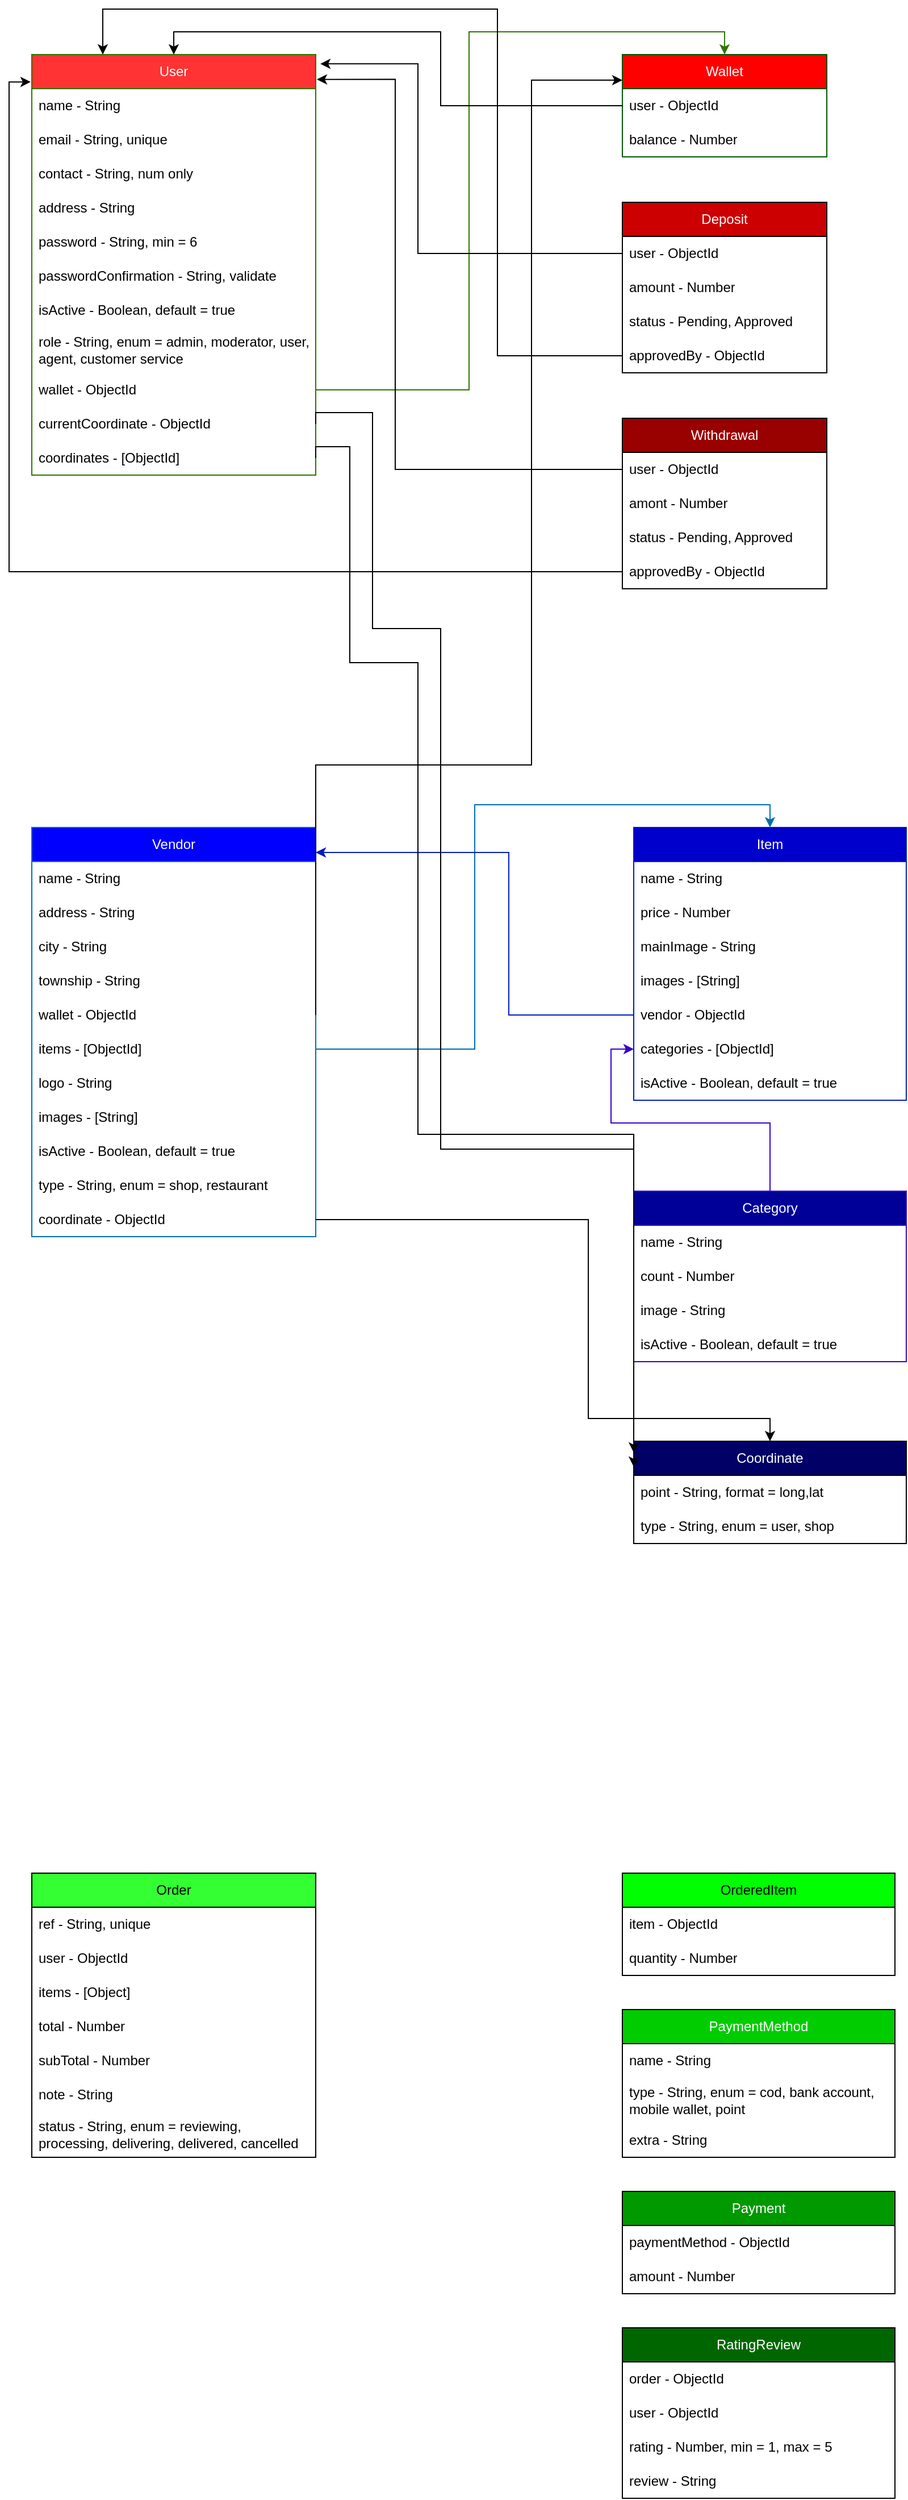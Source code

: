 <mxfile version="21.6.1" type="device">
  <diagram name="Page-1" id="5-1GNrV8YkJpzwmHrGI8">
    <mxGraphModel dx="954" dy="560" grid="1" gridSize="10" guides="1" tooltips="1" connect="1" arrows="1" fold="1" page="1" pageScale="1" pageWidth="850" pageHeight="1100" math="0" shadow="0">
      <root>
        <mxCell id="0" />
        <mxCell id="1" parent="0" />
        <mxCell id="QXEGot7Zt8kFoH2Qm_27-1" value="User" style="swimlane;fontStyle=0;childLayout=stackLayout;horizontal=1;startSize=30;horizontalStack=0;resizeParent=1;resizeParentMax=0;resizeLast=0;collapsible=1;marginBottom=0;whiteSpace=wrap;html=1;fillColor=#FF3333;fontColor=#ffffff;strokeColor=#2D7600;" vertex="1" parent="1">
          <mxGeometry x="120" y="120" width="250" height="370" as="geometry" />
        </mxCell>
        <mxCell id="QXEGot7Zt8kFoH2Qm_27-2" value="name - String" style="text;strokeColor=none;fillColor=none;align=left;verticalAlign=middle;spacingLeft=4;spacingRight=4;overflow=hidden;points=[[0,0.5],[1,0.5]];portConstraint=eastwest;rotatable=0;whiteSpace=wrap;html=1;" vertex="1" parent="QXEGot7Zt8kFoH2Qm_27-1">
          <mxGeometry y="30" width="250" height="30" as="geometry" />
        </mxCell>
        <mxCell id="QXEGot7Zt8kFoH2Qm_27-3" value="email - String, unique" style="text;strokeColor=none;fillColor=none;align=left;verticalAlign=middle;spacingLeft=4;spacingRight=4;overflow=hidden;points=[[0,0.5],[1,0.5]];portConstraint=eastwest;rotatable=0;whiteSpace=wrap;html=1;" vertex="1" parent="QXEGot7Zt8kFoH2Qm_27-1">
          <mxGeometry y="60" width="250" height="30" as="geometry" />
        </mxCell>
        <mxCell id="QXEGot7Zt8kFoH2Qm_27-4" value="contact - String, num only" style="text;strokeColor=none;fillColor=none;align=left;verticalAlign=middle;spacingLeft=4;spacingRight=4;overflow=hidden;points=[[0,0.5],[1,0.5]];portConstraint=eastwest;rotatable=0;whiteSpace=wrap;html=1;" vertex="1" parent="QXEGot7Zt8kFoH2Qm_27-1">
          <mxGeometry y="90" width="250" height="30" as="geometry" />
        </mxCell>
        <mxCell id="QXEGot7Zt8kFoH2Qm_27-5" value="address - String" style="text;strokeColor=none;fillColor=none;align=left;verticalAlign=middle;spacingLeft=4;spacingRight=4;overflow=hidden;points=[[0,0.5],[1,0.5]];portConstraint=eastwest;rotatable=0;whiteSpace=wrap;html=1;" vertex="1" parent="QXEGot7Zt8kFoH2Qm_27-1">
          <mxGeometry y="120" width="250" height="30" as="geometry" />
        </mxCell>
        <mxCell id="QXEGot7Zt8kFoH2Qm_27-6" value="password - String, min = 6" style="text;strokeColor=none;fillColor=none;align=left;verticalAlign=middle;spacingLeft=4;spacingRight=4;overflow=hidden;points=[[0,0.5],[1,0.5]];portConstraint=eastwest;rotatable=0;whiteSpace=wrap;html=1;" vertex="1" parent="QXEGot7Zt8kFoH2Qm_27-1">
          <mxGeometry y="150" width="250" height="30" as="geometry" />
        </mxCell>
        <mxCell id="QXEGot7Zt8kFoH2Qm_27-7" value="passwordConfirmation - String, validate" style="text;strokeColor=none;fillColor=none;align=left;verticalAlign=middle;spacingLeft=4;spacingRight=4;overflow=hidden;points=[[0,0.5],[1,0.5]];portConstraint=eastwest;rotatable=0;whiteSpace=wrap;html=1;" vertex="1" parent="QXEGot7Zt8kFoH2Qm_27-1">
          <mxGeometry y="180" width="250" height="30" as="geometry" />
        </mxCell>
        <mxCell id="QXEGot7Zt8kFoH2Qm_27-8" value="isActive - Boolean, default = true" style="text;strokeColor=none;fillColor=none;align=left;verticalAlign=middle;spacingLeft=4;spacingRight=4;overflow=hidden;points=[[0,0.5],[1,0.5]];portConstraint=eastwest;rotatable=0;whiteSpace=wrap;html=1;" vertex="1" parent="QXEGot7Zt8kFoH2Qm_27-1">
          <mxGeometry y="210" width="250" height="30" as="geometry" />
        </mxCell>
        <mxCell id="QXEGot7Zt8kFoH2Qm_27-9" value="role - String, enum = admin, moderator, user, agent, customer service" style="text;strokeColor=none;fillColor=none;align=left;verticalAlign=middle;spacingLeft=4;spacingRight=4;overflow=hidden;points=[[0,0.5],[1,0.5]];portConstraint=eastwest;rotatable=0;whiteSpace=wrap;html=1;" vertex="1" parent="QXEGot7Zt8kFoH2Qm_27-1">
          <mxGeometry y="240" width="250" height="40" as="geometry" />
        </mxCell>
        <mxCell id="QXEGot7Zt8kFoH2Qm_27-10" value="wallet - ObjectId" style="text;strokeColor=none;fillColor=none;align=left;verticalAlign=middle;spacingLeft=4;spacingRight=4;overflow=hidden;points=[[0,0.5],[1,0.5]];portConstraint=eastwest;rotatable=0;whiteSpace=wrap;html=1;" vertex="1" parent="QXEGot7Zt8kFoH2Qm_27-1">
          <mxGeometry y="280" width="250" height="30" as="geometry" />
        </mxCell>
        <mxCell id="QXEGot7Zt8kFoH2Qm_27-58" value="currentCoordinate - ObjectId" style="text;strokeColor=none;fillColor=none;align=left;verticalAlign=middle;spacingLeft=4;spacingRight=4;overflow=hidden;points=[[0,0.5],[1,0.5]];portConstraint=eastwest;rotatable=0;whiteSpace=wrap;html=1;" vertex="1" parent="QXEGot7Zt8kFoH2Qm_27-1">
          <mxGeometry y="310" width="250" height="30" as="geometry" />
        </mxCell>
        <mxCell id="QXEGot7Zt8kFoH2Qm_27-22" value="coordinates - [ObjectId]" style="text;strokeColor=none;fillColor=none;align=left;verticalAlign=middle;spacingLeft=4;spacingRight=4;overflow=hidden;points=[[0,0.5],[1,0.5]];portConstraint=eastwest;rotatable=0;whiteSpace=wrap;html=1;" vertex="1" parent="QXEGot7Zt8kFoH2Qm_27-1">
          <mxGeometry y="340" width="250" height="30" as="geometry" />
        </mxCell>
        <mxCell id="QXEGot7Zt8kFoH2Qm_27-11" value="Wallet" style="swimlane;fontStyle=0;childLayout=stackLayout;horizontal=1;startSize=30;horizontalStack=0;resizeParent=1;resizeParentMax=0;resizeLast=0;collapsible=1;marginBottom=0;whiteSpace=wrap;html=1;fillColor=#FF0000;fontColor=#ffffff;strokeColor=#005700;" vertex="1" parent="1">
          <mxGeometry x="640" y="120" width="180" height="90" as="geometry" />
        </mxCell>
        <mxCell id="QXEGot7Zt8kFoH2Qm_27-12" value="user - ObjectId" style="text;strokeColor=none;fillColor=none;align=left;verticalAlign=middle;spacingLeft=4;spacingRight=4;overflow=hidden;points=[[0,0.5],[1,0.5]];portConstraint=eastwest;rotatable=0;whiteSpace=wrap;html=1;" vertex="1" parent="QXEGot7Zt8kFoH2Qm_27-11">
          <mxGeometry y="30" width="180" height="30" as="geometry" />
        </mxCell>
        <mxCell id="QXEGot7Zt8kFoH2Qm_27-13" value="balance - Number" style="text;strokeColor=none;fillColor=none;align=left;verticalAlign=middle;spacingLeft=4;spacingRight=4;overflow=hidden;points=[[0,0.5],[1,0.5]];portConstraint=eastwest;rotatable=0;whiteSpace=wrap;html=1;" vertex="1" parent="QXEGot7Zt8kFoH2Qm_27-11">
          <mxGeometry y="60" width="180" height="30" as="geometry" />
        </mxCell>
        <mxCell id="QXEGot7Zt8kFoH2Qm_27-17" style="edgeStyle=orthogonalEdgeStyle;rounded=0;orthogonalLoop=1;jettySize=auto;html=1;exitX=1;exitY=0.5;exitDx=0;exitDy=0;entryX=0.5;entryY=0;entryDx=0;entryDy=0;fillColor=#60a917;strokeColor=#2D7600;" edge="1" parent="1" source="QXEGot7Zt8kFoH2Qm_27-10" target="QXEGot7Zt8kFoH2Qm_27-11">
          <mxGeometry relative="1" as="geometry" />
        </mxCell>
        <mxCell id="QXEGot7Zt8kFoH2Qm_27-19" value="Vendor" style="swimlane;fontStyle=0;childLayout=stackLayout;horizontal=1;startSize=30;horizontalStack=0;resizeParent=1;resizeParentMax=0;resizeLast=0;collapsible=1;marginBottom=0;whiteSpace=wrap;html=1;fillColor=#0000FF;fontColor=#ffffff;strokeColor=#006EAF;" vertex="1" parent="1">
          <mxGeometry x="120" y="800" width="250" height="360" as="geometry" />
        </mxCell>
        <mxCell id="QXEGot7Zt8kFoH2Qm_27-20" value="name - String" style="text;strokeColor=none;fillColor=none;align=left;verticalAlign=middle;spacingLeft=4;spacingRight=4;overflow=hidden;points=[[0,0.5],[1,0.5]];portConstraint=eastwest;rotatable=0;whiteSpace=wrap;html=1;" vertex="1" parent="QXEGot7Zt8kFoH2Qm_27-19">
          <mxGeometry y="30" width="250" height="30" as="geometry" />
        </mxCell>
        <mxCell id="QXEGot7Zt8kFoH2Qm_27-21" value="address - String" style="text;strokeColor=none;fillColor=none;align=left;verticalAlign=middle;spacingLeft=4;spacingRight=4;overflow=hidden;points=[[0,0.5],[1,0.5]];portConstraint=eastwest;rotatable=0;whiteSpace=wrap;html=1;" vertex="1" parent="QXEGot7Zt8kFoH2Qm_27-19">
          <mxGeometry y="60" width="250" height="30" as="geometry" />
        </mxCell>
        <mxCell id="QXEGot7Zt8kFoH2Qm_27-23" value="city - String" style="text;strokeColor=none;fillColor=none;align=left;verticalAlign=middle;spacingLeft=4;spacingRight=4;overflow=hidden;points=[[0,0.5],[1,0.5]];portConstraint=eastwest;rotatable=0;whiteSpace=wrap;html=1;" vertex="1" parent="QXEGot7Zt8kFoH2Qm_27-19">
          <mxGeometry y="90" width="250" height="30" as="geometry" />
        </mxCell>
        <mxCell id="QXEGot7Zt8kFoH2Qm_27-24" value="township - String" style="text;strokeColor=none;fillColor=none;align=left;verticalAlign=middle;spacingLeft=4;spacingRight=4;overflow=hidden;points=[[0,0.5],[1,0.5]];portConstraint=eastwest;rotatable=0;whiteSpace=wrap;html=1;" vertex="1" parent="QXEGot7Zt8kFoH2Qm_27-19">
          <mxGeometry y="120" width="250" height="30" as="geometry" />
        </mxCell>
        <mxCell id="QXEGot7Zt8kFoH2Qm_27-25" value="wallet - ObjectId" style="text;strokeColor=none;fillColor=none;align=left;verticalAlign=middle;spacingLeft=4;spacingRight=4;overflow=hidden;points=[[0,0.5],[1,0.5]];portConstraint=eastwest;rotatable=0;whiteSpace=wrap;html=1;" vertex="1" parent="QXEGot7Zt8kFoH2Qm_27-19">
          <mxGeometry y="150" width="250" height="30" as="geometry" />
        </mxCell>
        <mxCell id="QXEGot7Zt8kFoH2Qm_27-34" value="items - [ObjectId]" style="text;strokeColor=none;fillColor=none;align=left;verticalAlign=middle;spacingLeft=4;spacingRight=4;overflow=hidden;points=[[0,0.5],[1,0.5]];portConstraint=eastwest;rotatable=0;whiteSpace=wrap;html=1;" vertex="1" parent="QXEGot7Zt8kFoH2Qm_27-19">
          <mxGeometry y="180" width="250" height="30" as="geometry" />
        </mxCell>
        <mxCell id="QXEGot7Zt8kFoH2Qm_27-42" value="logo - String" style="text;strokeColor=none;fillColor=none;align=left;verticalAlign=middle;spacingLeft=4;spacingRight=4;overflow=hidden;points=[[0,0.5],[1,0.5]];portConstraint=eastwest;rotatable=0;whiteSpace=wrap;html=1;" vertex="1" parent="QXEGot7Zt8kFoH2Qm_27-19">
          <mxGeometry y="210" width="250" height="30" as="geometry" />
        </mxCell>
        <mxCell id="QXEGot7Zt8kFoH2Qm_27-43" value="images - [String]" style="text;strokeColor=none;fillColor=none;align=left;verticalAlign=middle;spacingLeft=4;spacingRight=4;overflow=hidden;points=[[0,0.5],[1,0.5]];portConstraint=eastwest;rotatable=0;whiteSpace=wrap;html=1;" vertex="1" parent="QXEGot7Zt8kFoH2Qm_27-19">
          <mxGeometry y="240" width="250" height="30" as="geometry" />
        </mxCell>
        <mxCell id="QXEGot7Zt8kFoH2Qm_27-46" value="isActive - Boolean, default = true" style="text;strokeColor=none;fillColor=none;align=left;verticalAlign=middle;spacingLeft=4;spacingRight=4;overflow=hidden;points=[[0,0.5],[1,0.5]];portConstraint=eastwest;rotatable=0;whiteSpace=wrap;html=1;" vertex="1" parent="QXEGot7Zt8kFoH2Qm_27-19">
          <mxGeometry y="270" width="250" height="30" as="geometry" />
        </mxCell>
        <mxCell id="QXEGot7Zt8kFoH2Qm_27-69" value="type - String, enum = shop, restaurant" style="text;strokeColor=none;fillColor=none;align=left;verticalAlign=middle;spacingLeft=4;spacingRight=4;overflow=hidden;points=[[0,0.5],[1,0.5]];portConstraint=eastwest;rotatable=0;whiteSpace=wrap;html=1;" vertex="1" parent="QXEGot7Zt8kFoH2Qm_27-19">
          <mxGeometry y="300" width="250" height="30" as="geometry" />
        </mxCell>
        <mxCell id="QXEGot7Zt8kFoH2Qm_27-71" value="coordinate - ObjectId" style="text;strokeColor=none;fillColor=none;align=left;verticalAlign=middle;spacingLeft=4;spacingRight=4;overflow=hidden;points=[[0,0.5],[1,0.5]];portConstraint=eastwest;rotatable=0;whiteSpace=wrap;html=1;" vertex="1" parent="QXEGot7Zt8kFoH2Qm_27-19">
          <mxGeometry y="330" width="250" height="30" as="geometry" />
        </mxCell>
        <mxCell id="QXEGot7Zt8kFoH2Qm_27-30" value="Item" style="swimlane;fontStyle=0;childLayout=stackLayout;horizontal=1;startSize=30;horizontalStack=0;resizeParent=1;resizeParentMax=0;resizeLast=0;collapsible=1;marginBottom=0;whiteSpace=wrap;html=1;fillColor=#0000CC;fontColor=#ffffff;strokeColor=#001DBC;" vertex="1" parent="1">
          <mxGeometry x="650" y="800" width="240" height="240" as="geometry" />
        </mxCell>
        <mxCell id="QXEGot7Zt8kFoH2Qm_27-31" value="name - String" style="text;strokeColor=none;fillColor=none;align=left;verticalAlign=middle;spacingLeft=4;spacingRight=4;overflow=hidden;points=[[0,0.5],[1,0.5]];portConstraint=eastwest;rotatable=0;whiteSpace=wrap;html=1;" vertex="1" parent="QXEGot7Zt8kFoH2Qm_27-30">
          <mxGeometry y="30" width="240" height="30" as="geometry" />
        </mxCell>
        <mxCell id="QXEGot7Zt8kFoH2Qm_27-32" value="price - Number" style="text;strokeColor=none;fillColor=none;align=left;verticalAlign=middle;spacingLeft=4;spacingRight=4;overflow=hidden;points=[[0,0.5],[1,0.5]];portConstraint=eastwest;rotatable=0;whiteSpace=wrap;html=1;" vertex="1" parent="QXEGot7Zt8kFoH2Qm_27-30">
          <mxGeometry y="60" width="240" height="30" as="geometry" />
        </mxCell>
        <mxCell id="QXEGot7Zt8kFoH2Qm_27-44" value="mainImage - String" style="text;strokeColor=none;fillColor=none;align=left;verticalAlign=middle;spacingLeft=4;spacingRight=4;overflow=hidden;points=[[0,0.5],[1,0.5]];portConstraint=eastwest;rotatable=0;whiteSpace=wrap;html=1;" vertex="1" parent="QXEGot7Zt8kFoH2Qm_27-30">
          <mxGeometry y="90" width="240" height="30" as="geometry" />
        </mxCell>
        <mxCell id="QXEGot7Zt8kFoH2Qm_27-45" value="images - [String]" style="text;strokeColor=none;fillColor=none;align=left;verticalAlign=middle;spacingLeft=4;spacingRight=4;overflow=hidden;points=[[0,0.5],[1,0.5]];portConstraint=eastwest;rotatable=0;whiteSpace=wrap;html=1;" vertex="1" parent="QXEGot7Zt8kFoH2Qm_27-30">
          <mxGeometry y="120" width="240" height="30" as="geometry" />
        </mxCell>
        <mxCell id="QXEGot7Zt8kFoH2Qm_27-48" value="vendor - ObjectId" style="text;strokeColor=none;fillColor=none;align=left;verticalAlign=middle;spacingLeft=4;spacingRight=4;overflow=hidden;points=[[0,0.5],[1,0.5]];portConstraint=eastwest;rotatable=0;whiteSpace=wrap;html=1;" vertex="1" parent="QXEGot7Zt8kFoH2Qm_27-30">
          <mxGeometry y="150" width="240" height="30" as="geometry" />
        </mxCell>
        <mxCell id="QXEGot7Zt8kFoH2Qm_27-50" value="categories - [ObjectId]" style="text;strokeColor=none;fillColor=none;align=left;verticalAlign=middle;spacingLeft=4;spacingRight=4;overflow=hidden;points=[[0,0.5],[1,0.5]];portConstraint=eastwest;rotatable=0;whiteSpace=wrap;html=1;" vertex="1" parent="QXEGot7Zt8kFoH2Qm_27-30">
          <mxGeometry y="180" width="240" height="30" as="geometry" />
        </mxCell>
        <mxCell id="QXEGot7Zt8kFoH2Qm_27-47" value="isActive - Boolean, default = true" style="text;strokeColor=none;fillColor=none;align=left;verticalAlign=middle;spacingLeft=4;spacingRight=4;overflow=hidden;points=[[0,0.5],[1,0.5]];portConstraint=eastwest;rotatable=0;whiteSpace=wrap;html=1;" vertex="1" parent="QXEGot7Zt8kFoH2Qm_27-30">
          <mxGeometry y="210" width="240" height="30" as="geometry" />
        </mxCell>
        <mxCell id="QXEGot7Zt8kFoH2Qm_27-35" style="edgeStyle=orthogonalEdgeStyle;rounded=0;orthogonalLoop=1;jettySize=auto;html=1;exitX=1;exitY=0.5;exitDx=0;exitDy=0;entryX=0.5;entryY=0;entryDx=0;entryDy=0;fillColor=#1ba1e2;strokeColor=#006EAF;" edge="1" parent="1" source="QXEGot7Zt8kFoH2Qm_27-34" target="QXEGot7Zt8kFoH2Qm_27-30">
          <mxGeometry relative="1" as="geometry" />
        </mxCell>
        <mxCell id="QXEGot7Zt8kFoH2Qm_27-57" style="edgeStyle=orthogonalEdgeStyle;rounded=0;orthogonalLoop=1;jettySize=auto;html=1;exitX=0.5;exitY=0;exitDx=0;exitDy=0;entryX=0;entryY=0.5;entryDx=0;entryDy=0;fillColor=#6a00ff;strokeColor=#3700CC;" edge="1" parent="1" source="QXEGot7Zt8kFoH2Qm_27-36" target="QXEGot7Zt8kFoH2Qm_27-50">
          <mxGeometry relative="1" as="geometry">
            <Array as="points">
              <mxPoint x="770" y="1060" />
              <mxPoint x="630" y="1060" />
              <mxPoint x="630" y="995" />
            </Array>
          </mxGeometry>
        </mxCell>
        <mxCell id="QXEGot7Zt8kFoH2Qm_27-36" value="Category" style="swimlane;fontStyle=0;childLayout=stackLayout;horizontal=1;startSize=30;horizontalStack=0;resizeParent=1;resizeParentMax=0;resizeLast=0;collapsible=1;marginBottom=0;whiteSpace=wrap;html=1;fillColor=#000099;fontColor=#ffffff;strokeColor=#3700CC;" vertex="1" parent="1">
          <mxGeometry x="650" y="1120" width="240" height="150" as="geometry" />
        </mxCell>
        <mxCell id="QXEGot7Zt8kFoH2Qm_27-37" value="name - String" style="text;strokeColor=none;fillColor=none;align=left;verticalAlign=middle;spacingLeft=4;spacingRight=4;overflow=hidden;points=[[0,0.5],[1,0.5]];portConstraint=eastwest;rotatable=0;whiteSpace=wrap;html=1;" vertex="1" parent="QXEGot7Zt8kFoH2Qm_27-36">
          <mxGeometry y="30" width="240" height="30" as="geometry" />
        </mxCell>
        <mxCell id="QXEGot7Zt8kFoH2Qm_27-38" value="count - Number" style="text;strokeColor=none;fillColor=none;align=left;verticalAlign=middle;spacingLeft=4;spacingRight=4;overflow=hidden;points=[[0,0.5],[1,0.5]];portConstraint=eastwest;rotatable=0;whiteSpace=wrap;html=1;" vertex="1" parent="QXEGot7Zt8kFoH2Qm_27-36">
          <mxGeometry y="60" width="240" height="30" as="geometry" />
        </mxCell>
        <mxCell id="QXEGot7Zt8kFoH2Qm_27-39" value="image - String" style="text;strokeColor=none;fillColor=none;align=left;verticalAlign=middle;spacingLeft=4;spacingRight=4;overflow=hidden;points=[[0,0.5],[1,0.5]];portConstraint=eastwest;rotatable=0;whiteSpace=wrap;html=1;" vertex="1" parent="QXEGot7Zt8kFoH2Qm_27-36">
          <mxGeometry y="90" width="240" height="30" as="geometry" />
        </mxCell>
        <mxCell id="QXEGot7Zt8kFoH2Qm_27-49" value="isActive - Boolean, default = true" style="text;strokeColor=none;fillColor=none;align=left;verticalAlign=middle;spacingLeft=4;spacingRight=4;overflow=hidden;points=[[0,0.5],[1,0.5]];portConstraint=eastwest;rotatable=0;whiteSpace=wrap;html=1;" vertex="1" parent="QXEGot7Zt8kFoH2Qm_27-36">
          <mxGeometry y="120" width="240" height="30" as="geometry" />
        </mxCell>
        <mxCell id="QXEGot7Zt8kFoH2Qm_27-56" style="rounded=0;orthogonalLoop=1;jettySize=auto;html=1;exitX=0;exitY=0.5;exitDx=0;exitDy=0;entryX=1;entryY=0.061;entryDx=0;entryDy=0;entryPerimeter=0;edgeStyle=elbowEdgeStyle;fillColor=#0050ef;strokeColor=#001DBC;" edge="1" parent="1" source="QXEGot7Zt8kFoH2Qm_27-48" target="QXEGot7Zt8kFoH2Qm_27-19">
          <mxGeometry relative="1" as="geometry">
            <mxPoint x="560" y="810" as="targetPoint" />
            <Array as="points">
              <mxPoint x="540" y="900" />
            </Array>
          </mxGeometry>
        </mxCell>
        <mxCell id="QXEGot7Zt8kFoH2Qm_27-59" value="&lt;font color=&quot;#ffffff&quot;&gt;Coordinate&lt;/font&gt;" style="swimlane;fontStyle=0;childLayout=stackLayout;horizontal=1;startSize=30;horizontalStack=0;resizeParent=1;resizeParentMax=0;resizeLast=0;collapsible=1;marginBottom=0;whiteSpace=wrap;html=1;fillColor=#000066;" vertex="1" parent="1">
          <mxGeometry x="650" y="1340" width="240" height="90" as="geometry" />
        </mxCell>
        <mxCell id="QXEGot7Zt8kFoH2Qm_27-60" value="point - String, format = long,lat" style="text;strokeColor=none;fillColor=none;align=left;verticalAlign=middle;spacingLeft=4;spacingRight=4;overflow=hidden;points=[[0,0.5],[1,0.5]];portConstraint=eastwest;rotatable=0;whiteSpace=wrap;html=1;" vertex="1" parent="QXEGot7Zt8kFoH2Qm_27-59">
          <mxGeometry y="30" width="240" height="30" as="geometry" />
        </mxCell>
        <mxCell id="QXEGot7Zt8kFoH2Qm_27-61" value="type - String, enum = user, shop" style="text;strokeColor=none;fillColor=none;align=left;verticalAlign=middle;spacingLeft=4;spacingRight=4;overflow=hidden;points=[[0,0.5],[1,0.5]];portConstraint=eastwest;rotatable=0;whiteSpace=wrap;html=1;" vertex="1" parent="QXEGot7Zt8kFoH2Qm_27-59">
          <mxGeometry y="60" width="240" height="30" as="geometry" />
        </mxCell>
        <mxCell id="QXEGot7Zt8kFoH2Qm_27-67" style="edgeStyle=orthogonalEdgeStyle;rounded=0;orthogonalLoop=1;jettySize=auto;html=1;exitX=1;exitY=0.5;exitDx=0;exitDy=0;entryX=0;entryY=0.25;entryDx=0;entryDy=0;" edge="1" parent="1" source="QXEGot7Zt8kFoH2Qm_27-58" target="QXEGot7Zt8kFoH2Qm_27-59">
          <mxGeometry relative="1" as="geometry">
            <Array as="points">
              <mxPoint x="420" y="435" />
              <mxPoint x="420" y="625" />
              <mxPoint x="480" y="625" />
              <mxPoint x="480" y="1083" />
            </Array>
          </mxGeometry>
        </mxCell>
        <mxCell id="QXEGot7Zt8kFoH2Qm_27-68" style="edgeStyle=orthogonalEdgeStyle;rounded=0;orthogonalLoop=1;jettySize=auto;html=1;exitX=1;exitY=0.5;exitDx=0;exitDy=0;entryX=0;entryY=0.111;entryDx=0;entryDy=0;entryPerimeter=0;" edge="1" parent="1" source="QXEGot7Zt8kFoH2Qm_27-22" target="QXEGot7Zt8kFoH2Qm_27-59">
          <mxGeometry relative="1" as="geometry">
            <Array as="points">
              <mxPoint x="400" y="465" />
              <mxPoint x="400" y="655" />
              <mxPoint x="460" y="655" />
              <mxPoint x="460" y="1070" />
            </Array>
          </mxGeometry>
        </mxCell>
        <mxCell id="QXEGot7Zt8kFoH2Qm_27-70" style="edgeStyle=orthogonalEdgeStyle;rounded=0;orthogonalLoop=1;jettySize=auto;html=1;exitX=1;exitY=0.5;exitDx=0;exitDy=0;entryX=0;entryY=0.25;entryDx=0;entryDy=0;" edge="1" parent="1" source="QXEGot7Zt8kFoH2Qm_27-25" target="QXEGot7Zt8kFoH2Qm_27-11">
          <mxGeometry relative="1" as="geometry">
            <Array as="points">
              <mxPoint x="560" y="745" />
              <mxPoint x="560" y="143" />
            </Array>
          </mxGeometry>
        </mxCell>
        <mxCell id="QXEGot7Zt8kFoH2Qm_27-72" style="edgeStyle=orthogonalEdgeStyle;rounded=0;orthogonalLoop=1;jettySize=auto;html=1;exitX=1;exitY=0.5;exitDx=0;exitDy=0;entryX=0.5;entryY=0;entryDx=0;entryDy=0;" edge="1" parent="1" source="QXEGot7Zt8kFoH2Qm_27-71" target="QXEGot7Zt8kFoH2Qm_27-59">
          <mxGeometry relative="1" as="geometry">
            <Array as="points">
              <mxPoint x="610" y="1145" />
              <mxPoint x="610" y="1320" />
              <mxPoint x="770" y="1320" />
            </Array>
          </mxGeometry>
        </mxCell>
        <mxCell id="QXEGot7Zt8kFoH2Qm_27-73" value="Order" style="swimlane;fontStyle=0;childLayout=stackLayout;horizontal=1;startSize=30;horizontalStack=0;resizeParent=1;resizeParentMax=0;resizeLast=0;collapsible=1;marginBottom=0;whiteSpace=wrap;html=1;fillColor=#33FF33;" vertex="1" parent="1">
          <mxGeometry x="120" y="1720" width="250" height="250" as="geometry" />
        </mxCell>
        <mxCell id="QXEGot7Zt8kFoH2Qm_27-74" value="ref - String, unique" style="text;strokeColor=none;fillColor=none;align=left;verticalAlign=middle;spacingLeft=4;spacingRight=4;overflow=hidden;points=[[0,0.5],[1,0.5]];portConstraint=eastwest;rotatable=0;whiteSpace=wrap;html=1;" vertex="1" parent="QXEGot7Zt8kFoH2Qm_27-73">
          <mxGeometry y="30" width="250" height="30" as="geometry" />
        </mxCell>
        <mxCell id="QXEGot7Zt8kFoH2Qm_27-75" value="user - ObjectId" style="text;strokeColor=none;fillColor=none;align=left;verticalAlign=middle;spacingLeft=4;spacingRight=4;overflow=hidden;points=[[0,0.5],[1,0.5]];portConstraint=eastwest;rotatable=0;whiteSpace=wrap;html=1;" vertex="1" parent="QXEGot7Zt8kFoH2Qm_27-73">
          <mxGeometry y="60" width="250" height="30" as="geometry" />
        </mxCell>
        <mxCell id="QXEGot7Zt8kFoH2Qm_27-76" value="items - [Object]" style="text;strokeColor=none;fillColor=none;align=left;verticalAlign=middle;spacingLeft=4;spacingRight=4;overflow=hidden;points=[[0,0.5],[1,0.5]];portConstraint=eastwest;rotatable=0;whiteSpace=wrap;html=1;" vertex="1" parent="QXEGot7Zt8kFoH2Qm_27-73">
          <mxGeometry y="90" width="250" height="30" as="geometry" />
        </mxCell>
        <mxCell id="QXEGot7Zt8kFoH2Qm_27-81" value="total - Number" style="text;strokeColor=none;fillColor=none;align=left;verticalAlign=middle;spacingLeft=4;spacingRight=4;overflow=hidden;points=[[0,0.5],[1,0.5]];portConstraint=eastwest;rotatable=0;whiteSpace=wrap;html=1;" vertex="1" parent="QXEGot7Zt8kFoH2Qm_27-73">
          <mxGeometry y="120" width="250" height="30" as="geometry" />
        </mxCell>
        <mxCell id="QXEGot7Zt8kFoH2Qm_27-83" value="subTotal - Number" style="text;strokeColor=none;fillColor=none;align=left;verticalAlign=middle;spacingLeft=4;spacingRight=4;overflow=hidden;points=[[0,0.5],[1,0.5]];portConstraint=eastwest;rotatable=0;whiteSpace=wrap;html=1;" vertex="1" parent="QXEGot7Zt8kFoH2Qm_27-73">
          <mxGeometry y="150" width="250" height="30" as="geometry" />
        </mxCell>
        <mxCell id="QXEGot7Zt8kFoH2Qm_27-84" value="note - String" style="text;strokeColor=none;fillColor=none;align=left;verticalAlign=middle;spacingLeft=4;spacingRight=4;overflow=hidden;points=[[0,0.5],[1,0.5]];portConstraint=eastwest;rotatable=0;whiteSpace=wrap;html=1;" vertex="1" parent="QXEGot7Zt8kFoH2Qm_27-73">
          <mxGeometry y="180" width="250" height="30" as="geometry" />
        </mxCell>
        <mxCell id="QXEGot7Zt8kFoH2Qm_27-85" value="status - String, enum = reviewing, processing, delivering, delivered, cancelled" style="text;strokeColor=none;fillColor=none;align=left;verticalAlign=middle;spacingLeft=4;spacingRight=4;overflow=hidden;points=[[0,0.5],[1,0.5]];portConstraint=eastwest;rotatable=0;whiteSpace=wrap;html=1;" vertex="1" parent="QXEGot7Zt8kFoH2Qm_27-73">
          <mxGeometry y="210" width="250" height="40" as="geometry" />
        </mxCell>
        <mxCell id="QXEGot7Zt8kFoH2Qm_27-77" value="OrderedItem" style="swimlane;fontStyle=0;childLayout=stackLayout;horizontal=1;startSize=30;horizontalStack=0;resizeParent=1;resizeParentMax=0;resizeLast=0;collapsible=1;marginBottom=0;whiteSpace=wrap;html=1;fillColor=#00FF00;" vertex="1" parent="1">
          <mxGeometry x="640" y="1720" width="240" height="90" as="geometry" />
        </mxCell>
        <mxCell id="QXEGot7Zt8kFoH2Qm_27-78" value="item - ObjectId" style="text;strokeColor=none;fillColor=none;align=left;verticalAlign=middle;spacingLeft=4;spacingRight=4;overflow=hidden;points=[[0,0.5],[1,0.5]];portConstraint=eastwest;rotatable=0;whiteSpace=wrap;html=1;" vertex="1" parent="QXEGot7Zt8kFoH2Qm_27-77">
          <mxGeometry y="30" width="240" height="30" as="geometry" />
        </mxCell>
        <mxCell id="QXEGot7Zt8kFoH2Qm_27-79" value="quantity - Number" style="text;strokeColor=none;fillColor=none;align=left;verticalAlign=middle;spacingLeft=4;spacingRight=4;overflow=hidden;points=[[0,0.5],[1,0.5]];portConstraint=eastwest;rotatable=0;whiteSpace=wrap;html=1;" vertex="1" parent="QXEGot7Zt8kFoH2Qm_27-77">
          <mxGeometry y="60" width="240" height="30" as="geometry" />
        </mxCell>
        <mxCell id="QXEGot7Zt8kFoH2Qm_27-86" value="&lt;font color=&quot;#ffffff&quot;&gt;PaymentMethod&lt;/font&gt;" style="swimlane;fontStyle=0;childLayout=stackLayout;horizontal=1;startSize=30;horizontalStack=0;resizeParent=1;resizeParentMax=0;resizeLast=0;collapsible=1;marginBottom=0;whiteSpace=wrap;html=1;fillColor=#00CC00;" vertex="1" parent="1">
          <mxGeometry x="640" y="1840" width="240" height="130" as="geometry" />
        </mxCell>
        <mxCell id="QXEGot7Zt8kFoH2Qm_27-87" value="name - String" style="text;strokeColor=none;fillColor=none;align=left;verticalAlign=middle;spacingLeft=4;spacingRight=4;overflow=hidden;points=[[0,0.5],[1,0.5]];portConstraint=eastwest;rotatable=0;whiteSpace=wrap;html=1;" vertex="1" parent="QXEGot7Zt8kFoH2Qm_27-86">
          <mxGeometry y="30" width="240" height="30" as="geometry" />
        </mxCell>
        <mxCell id="QXEGot7Zt8kFoH2Qm_27-88" value="type - String, enum = cod, bank account, mobile wallet, point" style="text;strokeColor=none;fillColor=none;align=left;verticalAlign=middle;spacingLeft=4;spacingRight=4;overflow=hidden;points=[[0,0.5],[1,0.5]];portConstraint=eastwest;rotatable=0;whiteSpace=wrap;html=1;" vertex="1" parent="QXEGot7Zt8kFoH2Qm_27-86">
          <mxGeometry y="60" width="240" height="40" as="geometry" />
        </mxCell>
        <mxCell id="QXEGot7Zt8kFoH2Qm_27-89" value="extra - String" style="text;strokeColor=none;fillColor=none;align=left;verticalAlign=middle;spacingLeft=4;spacingRight=4;overflow=hidden;points=[[0,0.5],[1,0.5]];portConstraint=eastwest;rotatable=0;whiteSpace=wrap;html=1;" vertex="1" parent="QXEGot7Zt8kFoH2Qm_27-86">
          <mxGeometry y="100" width="240" height="30" as="geometry" />
        </mxCell>
        <mxCell id="QXEGot7Zt8kFoH2Qm_27-90" value="&lt;font color=&quot;#ffffff&quot;&gt;Payment&lt;/font&gt;" style="swimlane;fontStyle=0;childLayout=stackLayout;horizontal=1;startSize=30;horizontalStack=0;resizeParent=1;resizeParentMax=0;resizeLast=0;collapsible=1;marginBottom=0;whiteSpace=wrap;html=1;fillColor=#009900;" vertex="1" parent="1">
          <mxGeometry x="640" y="2000" width="240" height="90" as="geometry" />
        </mxCell>
        <mxCell id="QXEGot7Zt8kFoH2Qm_27-91" value="paymentMethod - ObjectId" style="text;strokeColor=none;fillColor=none;align=left;verticalAlign=middle;spacingLeft=4;spacingRight=4;overflow=hidden;points=[[0,0.5],[1,0.5]];portConstraint=eastwest;rotatable=0;whiteSpace=wrap;html=1;" vertex="1" parent="QXEGot7Zt8kFoH2Qm_27-90">
          <mxGeometry y="30" width="240" height="30" as="geometry" />
        </mxCell>
        <mxCell id="QXEGot7Zt8kFoH2Qm_27-92" value="amount - Number" style="text;strokeColor=none;fillColor=none;align=left;verticalAlign=middle;spacingLeft=4;spacingRight=4;overflow=hidden;points=[[0,0.5],[1,0.5]];portConstraint=eastwest;rotatable=0;whiteSpace=wrap;html=1;" vertex="1" parent="QXEGot7Zt8kFoH2Qm_27-90">
          <mxGeometry y="60" width="240" height="30" as="geometry" />
        </mxCell>
        <mxCell id="QXEGot7Zt8kFoH2Qm_27-94" value="&lt;font color=&quot;#ffffff&quot;&gt;Deposit&lt;/font&gt;" style="swimlane;fontStyle=0;childLayout=stackLayout;horizontal=1;startSize=30;horizontalStack=0;resizeParent=1;resizeParentMax=0;resizeLast=0;collapsible=1;marginBottom=0;whiteSpace=wrap;html=1;fillColor=#CC0000;" vertex="1" parent="1">
          <mxGeometry x="640" y="250" width="180" height="150" as="geometry" />
        </mxCell>
        <mxCell id="QXEGot7Zt8kFoH2Qm_27-95" value="user - ObjectId" style="text;strokeColor=none;fillColor=none;align=left;verticalAlign=middle;spacingLeft=4;spacingRight=4;overflow=hidden;points=[[0,0.5],[1,0.5]];portConstraint=eastwest;rotatable=0;whiteSpace=wrap;html=1;" vertex="1" parent="QXEGot7Zt8kFoH2Qm_27-94">
          <mxGeometry y="30" width="180" height="30" as="geometry" />
        </mxCell>
        <mxCell id="QXEGot7Zt8kFoH2Qm_27-96" value="amount - Number" style="text;strokeColor=none;fillColor=none;align=left;verticalAlign=middle;spacingLeft=4;spacingRight=4;overflow=hidden;points=[[0,0.5],[1,0.5]];portConstraint=eastwest;rotatable=0;whiteSpace=wrap;html=1;" vertex="1" parent="QXEGot7Zt8kFoH2Qm_27-94">
          <mxGeometry y="60" width="180" height="30" as="geometry" />
        </mxCell>
        <mxCell id="QXEGot7Zt8kFoH2Qm_27-97" value="status - Pending, Approved" style="text;strokeColor=none;fillColor=none;align=left;verticalAlign=middle;spacingLeft=4;spacingRight=4;overflow=hidden;points=[[0,0.5],[1,0.5]];portConstraint=eastwest;rotatable=0;whiteSpace=wrap;html=1;" vertex="1" parent="QXEGot7Zt8kFoH2Qm_27-94">
          <mxGeometry y="90" width="180" height="30" as="geometry" />
        </mxCell>
        <mxCell id="QXEGot7Zt8kFoH2Qm_27-102" value="approvedBy - ObjectId" style="text;strokeColor=none;fillColor=none;align=left;verticalAlign=middle;spacingLeft=4;spacingRight=4;overflow=hidden;points=[[0,0.5],[1,0.5]];portConstraint=eastwest;rotatable=0;whiteSpace=wrap;html=1;" vertex="1" parent="QXEGot7Zt8kFoH2Qm_27-94">
          <mxGeometry y="120" width="180" height="30" as="geometry" />
        </mxCell>
        <mxCell id="QXEGot7Zt8kFoH2Qm_27-98" value="&lt;font color=&quot;#ffffff&quot;&gt;Withdrawal&lt;/font&gt;" style="swimlane;fontStyle=0;childLayout=stackLayout;horizontal=1;startSize=30;horizontalStack=0;resizeParent=1;resizeParentMax=0;resizeLast=0;collapsible=1;marginBottom=0;whiteSpace=wrap;html=1;fillColor=#990000;" vertex="1" parent="1">
          <mxGeometry x="640" y="440" width="180" height="150" as="geometry" />
        </mxCell>
        <mxCell id="QXEGot7Zt8kFoH2Qm_27-99" value="user - ObjectId" style="text;strokeColor=none;fillColor=none;align=left;verticalAlign=middle;spacingLeft=4;spacingRight=4;overflow=hidden;points=[[0,0.5],[1,0.5]];portConstraint=eastwest;rotatable=0;whiteSpace=wrap;html=1;" vertex="1" parent="QXEGot7Zt8kFoH2Qm_27-98">
          <mxGeometry y="30" width="180" height="30" as="geometry" />
        </mxCell>
        <mxCell id="QXEGot7Zt8kFoH2Qm_27-100" value="amont - Number" style="text;strokeColor=none;fillColor=none;align=left;verticalAlign=middle;spacingLeft=4;spacingRight=4;overflow=hidden;points=[[0,0.5],[1,0.5]];portConstraint=eastwest;rotatable=0;whiteSpace=wrap;html=1;" vertex="1" parent="QXEGot7Zt8kFoH2Qm_27-98">
          <mxGeometry y="60" width="180" height="30" as="geometry" />
        </mxCell>
        <mxCell id="QXEGot7Zt8kFoH2Qm_27-101" value="status - Pending, Approved" style="text;strokeColor=none;fillColor=none;align=left;verticalAlign=middle;spacingLeft=4;spacingRight=4;overflow=hidden;points=[[0,0.5],[1,0.5]];portConstraint=eastwest;rotatable=0;whiteSpace=wrap;html=1;" vertex="1" parent="QXEGot7Zt8kFoH2Qm_27-98">
          <mxGeometry y="90" width="180" height="30" as="geometry" />
        </mxCell>
        <mxCell id="QXEGot7Zt8kFoH2Qm_27-103" value="approvedBy - ObjectId" style="text;strokeColor=none;fillColor=none;align=left;verticalAlign=middle;spacingLeft=4;spacingRight=4;overflow=hidden;points=[[0,0.5],[1,0.5]];portConstraint=eastwest;rotatable=0;whiteSpace=wrap;html=1;" vertex="1" parent="QXEGot7Zt8kFoH2Qm_27-98">
          <mxGeometry y="120" width="180" height="30" as="geometry" />
        </mxCell>
        <mxCell id="QXEGot7Zt8kFoH2Qm_27-104" style="edgeStyle=orthogonalEdgeStyle;rounded=0;orthogonalLoop=1;jettySize=auto;html=1;exitX=0;exitY=0.5;exitDx=0;exitDy=0;entryX=0.5;entryY=0;entryDx=0;entryDy=0;" edge="1" parent="1" source="QXEGot7Zt8kFoH2Qm_27-12" target="QXEGot7Zt8kFoH2Qm_27-1">
          <mxGeometry relative="1" as="geometry">
            <Array as="points">
              <mxPoint x="480" y="165" />
              <mxPoint x="480" y="100" />
              <mxPoint x="245" y="100" />
            </Array>
          </mxGeometry>
        </mxCell>
        <mxCell id="QXEGot7Zt8kFoH2Qm_27-106" style="edgeStyle=orthogonalEdgeStyle;rounded=0;orthogonalLoop=1;jettySize=auto;html=1;exitX=0;exitY=0.5;exitDx=0;exitDy=0;entryX=1.004;entryY=0.059;entryDx=0;entryDy=0;entryPerimeter=0;" edge="1" parent="1" source="QXEGot7Zt8kFoH2Qm_27-99" target="QXEGot7Zt8kFoH2Qm_27-1">
          <mxGeometry relative="1" as="geometry">
            <Array as="points">
              <mxPoint x="440" y="485" />
              <mxPoint x="440" y="142" />
            </Array>
          </mxGeometry>
        </mxCell>
        <mxCell id="QXEGot7Zt8kFoH2Qm_27-107" style="edgeStyle=orthogonalEdgeStyle;rounded=0;orthogonalLoop=1;jettySize=auto;html=1;exitX=0;exitY=0.5;exitDx=0;exitDy=0;entryX=1.016;entryY=0.022;entryDx=0;entryDy=0;entryPerimeter=0;" edge="1" parent="1" source="QXEGot7Zt8kFoH2Qm_27-95" target="QXEGot7Zt8kFoH2Qm_27-1">
          <mxGeometry relative="1" as="geometry">
            <Array as="points">
              <mxPoint x="460" y="295" />
              <mxPoint x="460" y="128" />
            </Array>
          </mxGeometry>
        </mxCell>
        <mxCell id="QXEGot7Zt8kFoH2Qm_27-110" style="edgeStyle=orthogonalEdgeStyle;rounded=0;orthogonalLoop=1;jettySize=auto;html=1;exitX=0;exitY=0.5;exitDx=0;exitDy=0;entryX=-0.004;entryY=0.065;entryDx=0;entryDy=0;entryPerimeter=0;" edge="1" parent="1" source="QXEGot7Zt8kFoH2Qm_27-103" target="QXEGot7Zt8kFoH2Qm_27-1">
          <mxGeometry relative="1" as="geometry" />
        </mxCell>
        <mxCell id="QXEGot7Zt8kFoH2Qm_27-113" style="edgeStyle=orthogonalEdgeStyle;rounded=0;orthogonalLoop=1;jettySize=auto;html=1;exitX=0;exitY=0.5;exitDx=0;exitDy=0;entryX=0.25;entryY=0;entryDx=0;entryDy=0;" edge="1" parent="1" source="QXEGot7Zt8kFoH2Qm_27-102" target="QXEGot7Zt8kFoH2Qm_27-1">
          <mxGeometry relative="1" as="geometry">
            <Array as="points">
              <mxPoint x="530" y="385" />
              <mxPoint x="530" y="80" />
              <mxPoint x="183" y="80" />
            </Array>
          </mxGeometry>
        </mxCell>
        <mxCell id="QXEGot7Zt8kFoH2Qm_27-114" value="&lt;font color=&quot;#ffffff&quot;&gt;RatingReview&lt;/font&gt;" style="swimlane;fontStyle=0;childLayout=stackLayout;horizontal=1;startSize=30;horizontalStack=0;resizeParent=1;resizeParentMax=0;resizeLast=0;collapsible=1;marginBottom=0;whiteSpace=wrap;html=1;fillColor=#006600;" vertex="1" parent="1">
          <mxGeometry x="640" y="2120" width="240" height="150" as="geometry" />
        </mxCell>
        <mxCell id="QXEGot7Zt8kFoH2Qm_27-115" value="order - ObjectId" style="text;strokeColor=none;fillColor=none;align=left;verticalAlign=middle;spacingLeft=4;spacingRight=4;overflow=hidden;points=[[0,0.5],[1,0.5]];portConstraint=eastwest;rotatable=0;whiteSpace=wrap;html=1;" vertex="1" parent="QXEGot7Zt8kFoH2Qm_27-114">
          <mxGeometry y="30" width="240" height="30" as="geometry" />
        </mxCell>
        <mxCell id="QXEGot7Zt8kFoH2Qm_27-116" value="user - ObjectId" style="text;strokeColor=none;fillColor=none;align=left;verticalAlign=middle;spacingLeft=4;spacingRight=4;overflow=hidden;points=[[0,0.5],[1,0.5]];portConstraint=eastwest;rotatable=0;whiteSpace=wrap;html=1;" vertex="1" parent="QXEGot7Zt8kFoH2Qm_27-114">
          <mxGeometry y="60" width="240" height="30" as="geometry" />
        </mxCell>
        <mxCell id="QXEGot7Zt8kFoH2Qm_27-117" value="rating - Number, min = 1, max = 5" style="text;strokeColor=none;fillColor=none;align=left;verticalAlign=middle;spacingLeft=4;spacingRight=4;overflow=hidden;points=[[0,0.5],[1,0.5]];portConstraint=eastwest;rotatable=0;whiteSpace=wrap;html=1;" vertex="1" parent="QXEGot7Zt8kFoH2Qm_27-114">
          <mxGeometry y="90" width="240" height="30" as="geometry" />
        </mxCell>
        <mxCell id="QXEGot7Zt8kFoH2Qm_27-118" value="review - String" style="text;strokeColor=none;fillColor=none;align=left;verticalAlign=middle;spacingLeft=4;spacingRight=4;overflow=hidden;points=[[0,0.5],[1,0.5]];portConstraint=eastwest;rotatable=0;whiteSpace=wrap;html=1;" vertex="1" parent="QXEGot7Zt8kFoH2Qm_27-114">
          <mxGeometry y="120" width="240" height="30" as="geometry" />
        </mxCell>
      </root>
    </mxGraphModel>
  </diagram>
</mxfile>
